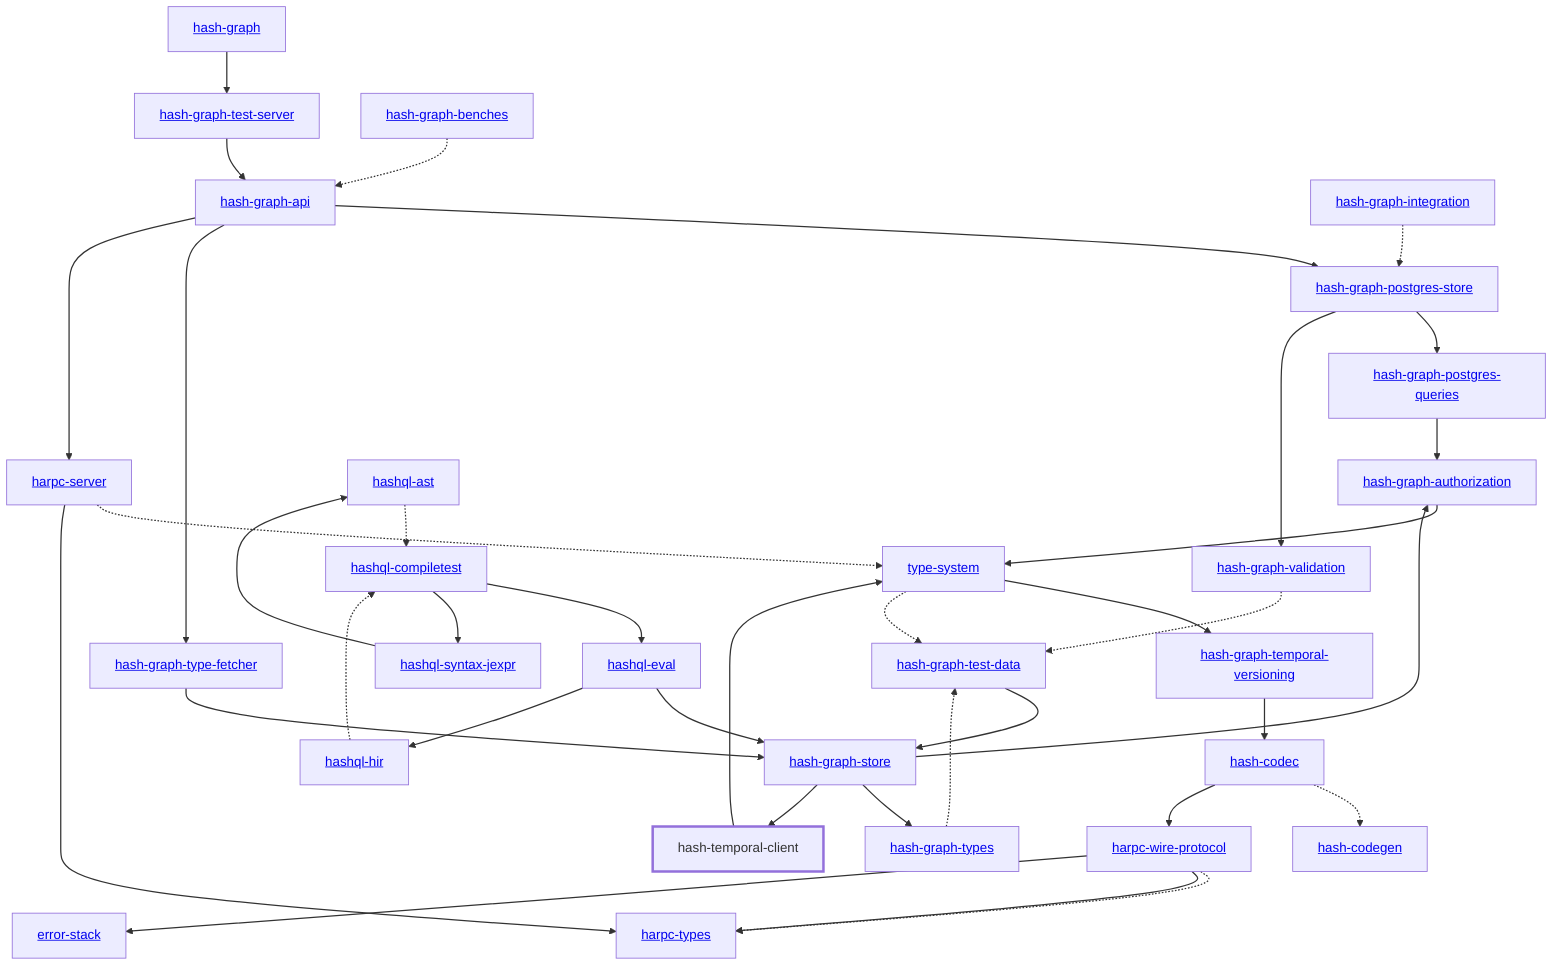 graph TD
    linkStyle default stroke-width:1.5px
    classDef default stroke-width:1px
    classDef root stroke-width:3px
    classDef dev stroke-width:1px
    classDef build stroke-width:1px
    %% Legend
    %% --> : Normal dependency
    %% -.-> : Dev dependency
    %% ---> : Build dependency
    0[<a href="../hash_graph/index.html">hash-graph</a>]
    1[<a href="../type_system/index.html">type-system</a>]
    2[<a href="../hash_codec/index.html">hash-codec</a>]
    3[<a href="../hash_codegen/index.html">hash-codegen</a>]
    4[<a href="../hash_graph_api/index.html">hash-graph-api</a>]
    5[<a href="../hash_graph_authorization/index.html">hash-graph-authorization</a>]
    6[<a href="../hash_graph_postgres_queries/index.html">hash-graph-postgres-queries</a>]
    7[<a href="../hash_graph_postgres_store/index.html">hash-graph-postgres-store</a>]
    8[<a href="../hash_graph_store/index.html">hash-graph-store</a>]
    9[<a href="../hash_graph_temporal_versioning/index.html">hash-graph-temporal-versioning</a>]
    10[<a href="../hash_graph_test_server/index.html">hash-graph-test-server</a>]
    11[<a href="../hash_graph_type_fetcher/index.html">hash-graph-type-fetcher</a>]
    12[<a href="../hash_graph_types/index.html">hash-graph-types</a>]
    13[<a href="../hash_graph_validation/index.html">hash-graph-validation</a>]
    14[<a href="../harpc_server/index.html">harpc-server</a>]
    15[<a href="../harpc_types/index.html">harpc-types</a>]
    16[<a href="../harpc_wire_protocol/index.html">harpc-wire-protocol</a>]
    17[<a href="../hashql_ast/index.html">hashql-ast</a>]
    18[<a href="../hashql_compiletest/index.html">hashql-compiletest</a>]
    19[<a href="../hashql_eval/index.html">hashql-eval</a>]
    20[<a href="../hashql_hir/index.html">hashql-hir</a>]
    21[<a href="../hashql_syntax_jexpr/index.html">hashql-syntax-jexpr</a>]
    22[hash-temporal-client]
    class 22 root
    23[<a href="../error_stack/index.html">error-stack</a>]
    24[<a href="../hash_graph_benches/index.html">hash-graph-benches</a>]
    25[<a href="../hash_graph_integration/index.html">hash-graph-integration</a>]
    26[<a href="../hash_graph_test_data/index.html">hash-graph-test-data</a>]
    0 --> 10
    1 --> 9
    1 -.-> 26
    2 -.-> 3
    2 --> 16
    4 --> 7
    4 --> 11
    4 --> 14
    5 --> 1
    6 --> 5
    7 --> 6
    7 --> 13
    8 --> 5
    8 --> 12
    8 --> 22
    9 --> 2
    10 --> 4
    11 --> 8
    12 -.-> 26
    13 -.-> 26
    14 -.-> 1
    14 --> 15
    16 -.-> 15
    16 --> 15
    16 --> 23
    17 -.-> 18
    18 --> 19
    18 --> 21
    19 --> 8
    19 --> 20
    20 -.-> 18
    21 --> 17
    22 --> 1
    24 -.-> 4
    25 -.-> 7
    26 --> 8
